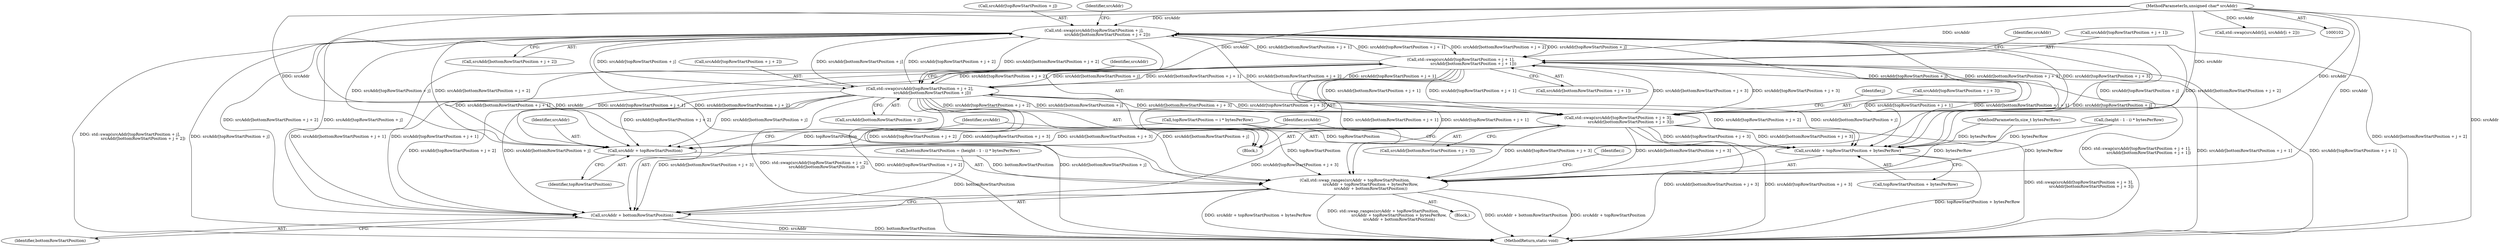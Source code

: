 digraph "0_Chrome_d59a4441697f6253e7dc3f7ae5caad6e5fd2c778_7@array" {
"1000157" [label="(Call,std::swap(srcAddr[topRowStartPosition + j],\n                     srcAddr[bottomRowStartPosition + j + 2]))"];
"1000103" [label="(MethodParameterIn,unsigned char* srcAddr)"];
"1000170" [label="(Call,std::swap(srcAddr[topRowStartPosition + j + 1],\n                    srcAddr[bottomRowStartPosition + j + 1]))"];
"1000185" [label="(Call,std::swap(srcAddr[topRowStartPosition + j + 2],\n                    srcAddr[bottomRowStartPosition + j]))"];
"1000198" [label="(Call,std::swap(srcAddr[topRowStartPosition + j + 3],\n                    srcAddr[bottomRowStartPosition + j + 3]))"];
"1000157" [label="(Call,std::swap(srcAddr[topRowStartPosition + j],\n                     srcAddr[bottomRowStartPosition + j + 2]))"];
"1000215" [label="(Call,std::swap_ranges(srcAddr + topRowStartPosition,\n                         srcAddr + topRowStartPosition + bytesPerRow,\n                         srcAddr + bottomRowStartPosition))"];
"1000216" [label="(Call,srcAddr + topRowStartPosition)"];
"1000219" [label="(Call,srcAddr + topRowStartPosition + bytesPerRow)"];
"1000224" [label="(Call,srcAddr + bottomRowStartPosition)"];
"1000224" [label="(Call,srcAddr + bottomRowStartPosition)"];
"1000255" [label="(MethodReturn,static void)"];
"1000133" [label="(Call,(height - 1 - i) * bytesPerRow)"];
"1000226" [label="(Identifier,bottomRowStartPosition)"];
"1000156" [label="(Block,)"];
"1000220" [label="(Identifier,srcAddr)"];
"1000218" [label="(Identifier,topRowStartPosition)"];
"1000200" [label="(Identifier,srcAddr)"];
"1000186" [label="(Call,srcAddr[topRowStartPosition + j + 2])"];
"1000125" [label="(Call,topRowStartPosition = i * bytesPerRow)"];
"1000198" [label="(Call,std::swap(srcAddr[topRowStartPosition + j + 3],\n                    srcAddr[bottomRowStartPosition + j + 3]))"];
"1000105" [label="(MethodParameterIn,size_t bytesPerRow)"];
"1000219" [label="(Call,srcAddr + topRowStartPosition + bytesPerRow)"];
"1000187" [label="(Identifier,srcAddr)"];
"1000171" [label="(Call,srcAddr[topRowStartPosition + j + 1])"];
"1000217" [label="(Identifier,srcAddr)"];
"1000214" [label="(Block,)"];
"1000157" [label="(Call,std::swap(srcAddr[topRowStartPosition + j],\n                     srcAddr[bottomRowStartPosition + j + 2]))"];
"1000178" [label="(Call,srcAddr[bottomRowStartPosition + j + 1])"];
"1000170" [label="(Call,std::swap(srcAddr[topRowStartPosition + j + 1],\n                    srcAddr[bottomRowStartPosition + j + 1]))"];
"1000103" [label="(MethodParameterIn,unsigned char* srcAddr)"];
"1000221" [label="(Call,topRowStartPosition + bytesPerRow)"];
"1000215" [label="(Call,std::swap_ranges(srcAddr + topRowStartPosition,\n                         srcAddr + topRowStartPosition + bytesPerRow,\n                         srcAddr + bottomRowStartPosition))"];
"1000158" [label="(Call,srcAddr[topRowStartPosition + j])"];
"1000206" [label="(Call,srcAddr[bottomRowStartPosition + j + 3])"];
"1000163" [label="(Call,srcAddr[bottomRowStartPosition + j + 2])"];
"1000154" [label="(Identifier,j)"];
"1000122" [label="(Identifier,i)"];
"1000225" [label="(Identifier,srcAddr)"];
"1000172" [label="(Identifier,srcAddr)"];
"1000216" [label="(Call,srcAddr + topRowStartPosition)"];
"1000246" [label="(Call,std::swap(srcAddr[i], srcAddr[i + 2]))"];
"1000193" [label="(Call,srcAddr[bottomRowStartPosition + j])"];
"1000131" [label="(Call,bottomRowStartPosition = (height - 1 - i) * bytesPerRow)"];
"1000185" [label="(Call,std::swap(srcAddr[topRowStartPosition + j + 2],\n                    srcAddr[bottomRowStartPosition + j]))"];
"1000199" [label="(Call,srcAddr[topRowStartPosition + j + 3])"];
"1000157" -> "1000156"  [label="AST: "];
"1000157" -> "1000163"  [label="CFG: "];
"1000158" -> "1000157"  [label="AST: "];
"1000163" -> "1000157"  [label="AST: "];
"1000172" -> "1000157"  [label="CFG: "];
"1000157" -> "1000255"  [label="DDG: std::swap(srcAddr[topRowStartPosition + j],\n                     srcAddr[bottomRowStartPosition + j + 2])"];
"1000157" -> "1000255"  [label="DDG: srcAddr[topRowStartPosition + j]"];
"1000157" -> "1000255"  [label="DDG: srcAddr[bottomRowStartPosition + j + 2]"];
"1000103" -> "1000157"  [label="DDG: srcAddr"];
"1000170" -> "1000157"  [label="DDG: srcAddr[bottomRowStartPosition + j + 1]"];
"1000170" -> "1000157"  [label="DDG: srcAddr[topRowStartPosition + j + 1]"];
"1000185" -> "1000157"  [label="DDG: srcAddr[topRowStartPosition + j + 2]"];
"1000185" -> "1000157"  [label="DDG: srcAddr[bottomRowStartPosition + j]"];
"1000198" -> "1000157"  [label="DDG: srcAddr[bottomRowStartPosition + j + 3]"];
"1000198" -> "1000157"  [label="DDG: srcAddr[topRowStartPosition + j + 3]"];
"1000157" -> "1000170"  [label="DDG: srcAddr[bottomRowStartPosition + j + 2]"];
"1000157" -> "1000170"  [label="DDG: srcAddr[topRowStartPosition + j]"];
"1000157" -> "1000185"  [label="DDG: srcAddr[bottomRowStartPosition + j + 2]"];
"1000157" -> "1000185"  [label="DDG: srcAddr[topRowStartPosition + j]"];
"1000157" -> "1000198"  [label="DDG: srcAddr[bottomRowStartPosition + j + 2]"];
"1000157" -> "1000198"  [label="DDG: srcAddr[topRowStartPosition + j]"];
"1000157" -> "1000215"  [label="DDG: srcAddr[bottomRowStartPosition + j + 2]"];
"1000157" -> "1000215"  [label="DDG: srcAddr[topRowStartPosition + j]"];
"1000157" -> "1000216"  [label="DDG: srcAddr[bottomRowStartPosition + j + 2]"];
"1000157" -> "1000216"  [label="DDG: srcAddr[topRowStartPosition + j]"];
"1000157" -> "1000219"  [label="DDG: srcAddr[bottomRowStartPosition + j + 2]"];
"1000157" -> "1000219"  [label="DDG: srcAddr[topRowStartPosition + j]"];
"1000157" -> "1000224"  [label="DDG: srcAddr[bottomRowStartPosition + j + 2]"];
"1000157" -> "1000224"  [label="DDG: srcAddr[topRowStartPosition + j]"];
"1000103" -> "1000102"  [label="AST: "];
"1000103" -> "1000255"  [label="DDG: srcAddr"];
"1000103" -> "1000170"  [label="DDG: srcAddr"];
"1000103" -> "1000185"  [label="DDG: srcAddr"];
"1000103" -> "1000198"  [label="DDG: srcAddr"];
"1000103" -> "1000215"  [label="DDG: srcAddr"];
"1000103" -> "1000216"  [label="DDG: srcAddr"];
"1000103" -> "1000219"  [label="DDG: srcAddr"];
"1000103" -> "1000224"  [label="DDG: srcAddr"];
"1000103" -> "1000246"  [label="DDG: srcAddr"];
"1000170" -> "1000156"  [label="AST: "];
"1000170" -> "1000178"  [label="CFG: "];
"1000171" -> "1000170"  [label="AST: "];
"1000178" -> "1000170"  [label="AST: "];
"1000187" -> "1000170"  [label="CFG: "];
"1000170" -> "1000255"  [label="DDG: srcAddr[bottomRowStartPosition + j + 1]"];
"1000170" -> "1000255"  [label="DDG: srcAddr[topRowStartPosition + j + 1]"];
"1000170" -> "1000255"  [label="DDG: std::swap(srcAddr[topRowStartPosition + j + 1],\n                    srcAddr[bottomRowStartPosition + j + 1])"];
"1000185" -> "1000170"  [label="DDG: srcAddr[topRowStartPosition + j + 2]"];
"1000185" -> "1000170"  [label="DDG: srcAddr[bottomRowStartPosition + j]"];
"1000198" -> "1000170"  [label="DDG: srcAddr[bottomRowStartPosition + j + 3]"];
"1000198" -> "1000170"  [label="DDG: srcAddr[topRowStartPosition + j + 3]"];
"1000170" -> "1000185"  [label="DDG: srcAddr[bottomRowStartPosition + j + 1]"];
"1000170" -> "1000185"  [label="DDG: srcAddr[topRowStartPosition + j + 1]"];
"1000170" -> "1000198"  [label="DDG: srcAddr[bottomRowStartPosition + j + 1]"];
"1000170" -> "1000198"  [label="DDG: srcAddr[topRowStartPosition + j + 1]"];
"1000170" -> "1000215"  [label="DDG: srcAddr[bottomRowStartPosition + j + 1]"];
"1000170" -> "1000215"  [label="DDG: srcAddr[topRowStartPosition + j + 1]"];
"1000170" -> "1000216"  [label="DDG: srcAddr[bottomRowStartPosition + j + 1]"];
"1000170" -> "1000216"  [label="DDG: srcAddr[topRowStartPosition + j + 1]"];
"1000170" -> "1000219"  [label="DDG: srcAddr[bottomRowStartPosition + j + 1]"];
"1000170" -> "1000219"  [label="DDG: srcAddr[topRowStartPosition + j + 1]"];
"1000170" -> "1000224"  [label="DDG: srcAddr[bottomRowStartPosition + j + 1]"];
"1000170" -> "1000224"  [label="DDG: srcAddr[topRowStartPosition + j + 1]"];
"1000185" -> "1000156"  [label="AST: "];
"1000185" -> "1000193"  [label="CFG: "];
"1000186" -> "1000185"  [label="AST: "];
"1000193" -> "1000185"  [label="AST: "];
"1000200" -> "1000185"  [label="CFG: "];
"1000185" -> "1000255"  [label="DDG: std::swap(srcAddr[topRowStartPosition + j + 2],\n                    srcAddr[bottomRowStartPosition + j])"];
"1000185" -> "1000255"  [label="DDG: srcAddr[topRowStartPosition + j + 2]"];
"1000185" -> "1000255"  [label="DDG: srcAddr[bottomRowStartPosition + j]"];
"1000198" -> "1000185"  [label="DDG: srcAddr[bottomRowStartPosition + j + 3]"];
"1000198" -> "1000185"  [label="DDG: srcAddr[topRowStartPosition + j + 3]"];
"1000185" -> "1000198"  [label="DDG: srcAddr[topRowStartPosition + j + 2]"];
"1000185" -> "1000198"  [label="DDG: srcAddr[bottomRowStartPosition + j]"];
"1000185" -> "1000215"  [label="DDG: srcAddr[topRowStartPosition + j + 2]"];
"1000185" -> "1000215"  [label="DDG: srcAddr[bottomRowStartPosition + j]"];
"1000185" -> "1000216"  [label="DDG: srcAddr[topRowStartPosition + j + 2]"];
"1000185" -> "1000216"  [label="DDG: srcAddr[bottomRowStartPosition + j]"];
"1000185" -> "1000219"  [label="DDG: srcAddr[topRowStartPosition + j + 2]"];
"1000185" -> "1000219"  [label="DDG: srcAddr[bottomRowStartPosition + j]"];
"1000185" -> "1000224"  [label="DDG: srcAddr[topRowStartPosition + j + 2]"];
"1000185" -> "1000224"  [label="DDG: srcAddr[bottomRowStartPosition + j]"];
"1000198" -> "1000156"  [label="AST: "];
"1000198" -> "1000206"  [label="CFG: "];
"1000199" -> "1000198"  [label="AST: "];
"1000206" -> "1000198"  [label="AST: "];
"1000154" -> "1000198"  [label="CFG: "];
"1000198" -> "1000255"  [label="DDG: srcAddr[bottomRowStartPosition + j + 3]"];
"1000198" -> "1000255"  [label="DDG: srcAddr[topRowStartPosition + j + 3]"];
"1000198" -> "1000255"  [label="DDG: std::swap(srcAddr[topRowStartPosition + j + 3],\n                    srcAddr[bottomRowStartPosition + j + 3])"];
"1000198" -> "1000215"  [label="DDG: srcAddr[bottomRowStartPosition + j + 3]"];
"1000198" -> "1000215"  [label="DDG: srcAddr[topRowStartPosition + j + 3]"];
"1000198" -> "1000216"  [label="DDG: srcAddr[bottomRowStartPosition + j + 3]"];
"1000198" -> "1000216"  [label="DDG: srcAddr[topRowStartPosition + j + 3]"];
"1000198" -> "1000219"  [label="DDG: srcAddr[bottomRowStartPosition + j + 3]"];
"1000198" -> "1000219"  [label="DDG: srcAddr[topRowStartPosition + j + 3]"];
"1000198" -> "1000224"  [label="DDG: srcAddr[bottomRowStartPosition + j + 3]"];
"1000198" -> "1000224"  [label="DDG: srcAddr[topRowStartPosition + j + 3]"];
"1000215" -> "1000214"  [label="AST: "];
"1000215" -> "1000224"  [label="CFG: "];
"1000216" -> "1000215"  [label="AST: "];
"1000219" -> "1000215"  [label="AST: "];
"1000224" -> "1000215"  [label="AST: "];
"1000122" -> "1000215"  [label="CFG: "];
"1000215" -> "1000255"  [label="DDG: srcAddr + topRowStartPosition"];
"1000215" -> "1000255"  [label="DDG: srcAddr + topRowStartPosition + bytesPerRow"];
"1000215" -> "1000255"  [label="DDG: std::swap_ranges(srcAddr + topRowStartPosition,\n                         srcAddr + topRowStartPosition + bytesPerRow,\n                         srcAddr + bottomRowStartPosition)"];
"1000215" -> "1000255"  [label="DDG: srcAddr + bottomRowStartPosition"];
"1000125" -> "1000215"  [label="DDG: topRowStartPosition"];
"1000133" -> "1000215"  [label="DDG: bytesPerRow"];
"1000105" -> "1000215"  [label="DDG: bytesPerRow"];
"1000131" -> "1000215"  [label="DDG: bottomRowStartPosition"];
"1000216" -> "1000218"  [label="CFG: "];
"1000217" -> "1000216"  [label="AST: "];
"1000218" -> "1000216"  [label="AST: "];
"1000220" -> "1000216"  [label="CFG: "];
"1000125" -> "1000216"  [label="DDG: topRowStartPosition"];
"1000219" -> "1000221"  [label="CFG: "];
"1000220" -> "1000219"  [label="AST: "];
"1000221" -> "1000219"  [label="AST: "];
"1000225" -> "1000219"  [label="CFG: "];
"1000219" -> "1000255"  [label="DDG: topRowStartPosition + bytesPerRow"];
"1000125" -> "1000219"  [label="DDG: topRowStartPosition"];
"1000133" -> "1000219"  [label="DDG: bytesPerRow"];
"1000105" -> "1000219"  [label="DDG: bytesPerRow"];
"1000224" -> "1000226"  [label="CFG: "];
"1000225" -> "1000224"  [label="AST: "];
"1000226" -> "1000224"  [label="AST: "];
"1000224" -> "1000255"  [label="DDG: srcAddr"];
"1000224" -> "1000255"  [label="DDG: bottomRowStartPosition"];
"1000131" -> "1000224"  [label="DDG: bottomRowStartPosition"];
}
